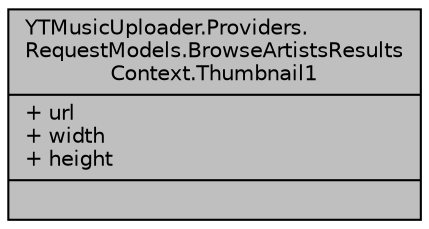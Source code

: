 digraph "YTMusicUploader.Providers.RequestModels.BrowseArtistsResultsContext.Thumbnail1"
{
 // LATEX_PDF_SIZE
  edge [fontname="Helvetica",fontsize="10",labelfontname="Helvetica",labelfontsize="10"];
  node [fontname="Helvetica",fontsize="10",shape=record];
  Node1 [label="{YTMusicUploader.Providers.\lRequestModels.BrowseArtistsResults\lContext.Thumbnail1\n|+ url\l+ width\l+ height\l|}",height=0.2,width=0.4,color="black", fillcolor="grey75", style="filled", fontcolor="black",tooltip=" "];
}
